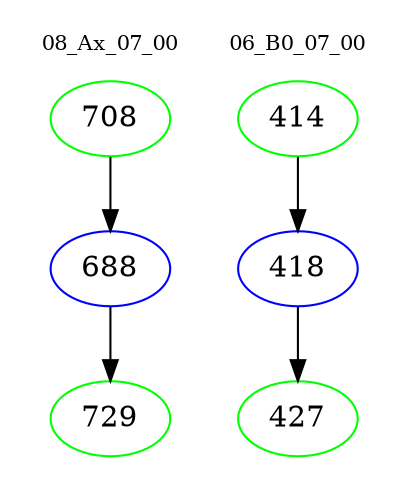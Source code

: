 digraph{
subgraph cluster_0 {
color = white
label = "08_Ax_07_00";
fontsize=10;
T0_708 [label="708", color="green"]
T0_708 -> T0_688 [color="black"]
T0_688 [label="688", color="blue"]
T0_688 -> T0_729 [color="black"]
T0_729 [label="729", color="green"]
}
subgraph cluster_1 {
color = white
label = "06_B0_07_00";
fontsize=10;
T1_414 [label="414", color="green"]
T1_414 -> T1_418 [color="black"]
T1_418 [label="418", color="blue"]
T1_418 -> T1_427 [color="black"]
T1_427 [label="427", color="green"]
}
}
